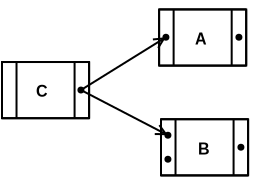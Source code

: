 <?xml version="1.0" encoding="UTF-8"?>
<dia:diagram xmlns:dia="http://www.lysator.liu.se/~alla/dia/"><dia:layer name="Background" visible="true"><dia:group><dia:group><dia:object type="Standard - Box" version="0" id="O0"><dia:attribute name="obj_pos"><dia:point val="11.305,6.361"/></dia:attribute><dia:attribute name="obj_bb"><dia:rectangle val="11.255,6.311;15.71,9.221"/></dia:attribute><dia:attribute name="elem_corner"><dia:point val="11.305,6.361"/></dia:attribute><dia:attribute name="elem_width"><dia:real val="4.355"/></dia:attribute><dia:attribute name="elem_height"><dia:real val="2.81"/></dia:attribute><dia:attribute name="show_background"><dia:boolean val="true"/></dia:attribute></dia:object><dia:object type="Standard - Line" version="0" id="O1"><dia:attribute name="obj_pos"><dia:point val="11.305,9.171"/></dia:attribute><dia:attribute name="obj_bb"><dia:rectangle val="11.255,9.121;15.71,9.221"/></dia:attribute><dia:attribute name="conn_endpoints"><dia:point val="11.305,9.171"/><dia:point val="15.66,9.171"/></dia:attribute><dia:attribute name="numcp"><dia:int val="11"/></dia:attribute><dia:connections><dia:connection handle="0" to="O0" connection="5"/><dia:connection handle="1" to="O0" connection="7"/></dia:connections></dia:object><dia:object type="Standard - Line" version="0" id="O2"><dia:attribute name="obj_pos"><dia:point val="11.305,6.361"/></dia:attribute><dia:attribute name="obj_bb"><dia:rectangle val="11.255,6.311;15.71,6.411"/></dia:attribute><dia:attribute name="conn_endpoints"><dia:point val="11.305,6.361"/><dia:point val="15.66,6.361"/></dia:attribute><dia:attribute name="numcp"><dia:int val="11"/></dia:attribute><dia:connections><dia:connection handle="0" to="O0" connection="0"/><dia:connection handle="1" to="O0" connection="2"/></dia:connections></dia:object><dia:object type="Standard - Line" version="0" id="O3"><dia:attribute name="obj_pos"><dia:point val="11.305,6.361"/></dia:attribute><dia:attribute name="obj_bb"><dia:rectangle val="11.255,6.311;11.355,9.221"/></dia:attribute><dia:attribute name="conn_endpoints"><dia:point val="11.305,6.361"/><dia:point val="11.305,9.171"/></dia:attribute><dia:attribute name="numcp"><dia:int val="1"/></dia:attribute><dia:connections><dia:connection handle="0" to="O0" connection="0"/><dia:connection handle="1" to="O0" connection="5"/></dia:connections></dia:object><dia:object type="Standard - Line" version="0" id="O4"><dia:attribute name="obj_pos"><dia:point val="14.934,6.361"/></dia:attribute><dia:attribute name="obj_bb"><dia:rectangle val="14.884,6.311;14.984,9.221"/></dia:attribute><dia:attribute name="conn_endpoints"><dia:point val="14.934,6.361"/><dia:point val="14.934,9.171"/></dia:attribute><dia:attribute name="numcp"><dia:int val="1"/></dia:attribute><dia:connections><dia:connection handle="0" to="O2" connection="9"/><dia:connection handle="1" to="O1" connection="9"/></dia:connections></dia:object><dia:object type="Standard - Line" version="0" id="O5"><dia:attribute name="obj_pos"><dia:point val="15.66,9.171"/></dia:attribute><dia:attribute name="obj_bb"><dia:rectangle val="15.61,6.311;15.71,9.221"/></dia:attribute><dia:attribute name="conn_endpoints"><dia:point val="15.66,9.171"/><dia:point val="15.66,6.361"/></dia:attribute><dia:attribute name="numcp"><dia:int val="1"/></dia:attribute><dia:connections><dia:connection handle="0" to="O0" connection="7"/><dia:connection handle="1" to="O0" connection="2"/></dia:connections></dia:object><dia:object type="Standard - Line" version="0" id="O6"><dia:attribute name="obj_pos"><dia:point val="12.031,6.361"/></dia:attribute><dia:attribute name="obj_bb"><dia:rectangle val="11.981,6.311;12.081,9.221"/></dia:attribute><dia:attribute name="conn_endpoints"><dia:point val="12.031,6.361"/><dia:point val="12.031,9.171"/></dia:attribute><dia:attribute name="numcp"><dia:int val="1"/></dia:attribute><dia:connections><dia:connection handle="0" to="O2" connection="1"/><dia:connection handle="1" to="O1" connection="1"/></dia:connections></dia:object></dia:group><dia:object type="Electric - connpoint" version="0" id="O7"><dia:attribute name="obj_pos"><dia:point val="13.555,6.011"/></dia:attribute><dia:attribute name="obj_bb"><dia:rectangle val="13.52,5.976;17.072,9.528"/></dia:attribute><dia:attribute name="elem_corner"><dia:point val="13.555,6.011"/></dia:attribute><dia:attribute name="elem_width"><dia:real val="3.482"/></dia:attribute><dia:attribute name="elem_height"><dia:real val="3.482"/></dia:attribute><dia:attribute name="show_background"><dia:boolean val="true"/></dia:attribute><dia:attribute name="flip_horizontal"><dia:boolean val="true"/></dia:attribute><dia:attribute name="flip_vertical"><dia:boolean val="true"/></dia:attribute><dia:attribute name="padding"><dia:real val="0.354"/></dia:attribute></dia:object><dia:object type="Electric - connpoint" version="0" id="O8"><dia:attribute name="obj_pos"><dia:point val="9.905,6.011"/></dia:attribute><dia:attribute name="obj_bb"><dia:rectangle val="9.87,5.976;13.422,9.528"/></dia:attribute><dia:attribute name="elem_corner"><dia:point val="9.905,6.011"/></dia:attribute><dia:attribute name="elem_width"><dia:real val="3.482"/></dia:attribute><dia:attribute name="elem_height"><dia:real val="3.482"/></dia:attribute><dia:attribute name="show_background"><dia:boolean val="true"/></dia:attribute><dia:attribute name="flip_horizontal"><dia:boolean val="true"/></dia:attribute><dia:attribute name="flip_vertical"><dia:boolean val="true"/></dia:attribute><dia:attribute name="padding"><dia:real val="0.354"/></dia:attribute></dia:object><dia:object type="Standard - Text" version="0" id="O9"><dia:attribute name="obj_pos"><dia:point val="13.1,8.111"/></dia:attribute><dia:attribute name="obj_bb"><dia:rectangle val="13.1,7.311;13.65,8.611"/></dia:attribute><dia:attribute name="text"><dia:composite type="text"><dia:attribute name="string"><dia:string>#A#</dia:string></dia:attribute><dia:attribute name="font"><dia:font family="arial" style="80" name="Helvetica-Bold"/></dia:attribute><dia:attribute name="height"><dia:real val="1"/></dia:attribute><dia:attribute name="pos"><dia:point val="13.1,8.111"/></dia:attribute><dia:attribute name="color"><dia:color val="#000000"/></dia:attribute><dia:attribute name="alignment"><dia:enum val="0"/></dia:attribute></dia:composite></dia:attribute></dia:object></dia:group><dia:group><dia:group><dia:object type="Standard - Box" version="0" id="O10"><dia:attribute name="obj_pos"><dia:point val="11.4,11.851"/></dia:attribute><dia:attribute name="obj_bb"><dia:rectangle val="11.35,11.801;15.805,14.711"/></dia:attribute><dia:attribute name="elem_corner"><dia:point val="11.4,11.851"/></dia:attribute><dia:attribute name="elem_width"><dia:real val="4.355"/></dia:attribute><dia:attribute name="elem_height"><dia:real val="2.81"/></dia:attribute><dia:attribute name="show_background"><dia:boolean val="true"/></dia:attribute></dia:object><dia:object type="Standard - Line" version="0" id="O11"><dia:attribute name="obj_pos"><dia:point val="11.4,14.661"/></dia:attribute><dia:attribute name="obj_bb"><dia:rectangle val="11.35,14.611;15.805,14.711"/></dia:attribute><dia:attribute name="conn_endpoints"><dia:point val="11.4,14.661"/><dia:point val="15.755,14.661"/></dia:attribute><dia:attribute name="numcp"><dia:int val="11"/></dia:attribute><dia:connections><dia:connection handle="0" to="O10" connection="5"/><dia:connection handle="1" to="O10" connection="7"/></dia:connections></dia:object><dia:object type="Standard - Line" version="0" id="O12"><dia:attribute name="obj_pos"><dia:point val="11.4,11.851"/></dia:attribute><dia:attribute name="obj_bb"><dia:rectangle val="11.35,11.801;15.805,11.901"/></dia:attribute><dia:attribute name="conn_endpoints"><dia:point val="11.4,11.851"/><dia:point val="15.755,11.851"/></dia:attribute><dia:attribute name="numcp"><dia:int val="11"/></dia:attribute><dia:connections><dia:connection handle="0" to="O10" connection="0"/><dia:connection handle="1" to="O10" connection="2"/></dia:connections></dia:object><dia:object type="Standard - Line" version="0" id="O13"><dia:attribute name="obj_pos"><dia:point val="11.4,11.851"/></dia:attribute><dia:attribute name="obj_bb"><dia:rectangle val="11.35,11.801;11.45,14.711"/></dia:attribute><dia:attribute name="conn_endpoints"><dia:point val="11.4,11.851"/><dia:point val="11.4,14.661"/></dia:attribute><dia:attribute name="numcp"><dia:int val="1"/></dia:attribute><dia:connections><dia:connection handle="0" to="O10" connection="0"/><dia:connection handle="1" to="O10" connection="5"/></dia:connections></dia:object><dia:object type="Standard - Line" version="0" id="O14"><dia:attribute name="obj_pos"><dia:point val="15.029,11.851"/></dia:attribute><dia:attribute name="obj_bb"><dia:rectangle val="14.979,11.801;15.079,14.711"/></dia:attribute><dia:attribute name="conn_endpoints"><dia:point val="15.029,11.851"/><dia:point val="15.029,14.661"/></dia:attribute><dia:attribute name="numcp"><dia:int val="1"/></dia:attribute><dia:connections><dia:connection handle="0" to="O12" connection="9"/><dia:connection handle="1" to="O11" connection="9"/></dia:connections></dia:object><dia:object type="Standard - Line" version="0" id="O15"><dia:attribute name="obj_pos"><dia:point val="15.755,14.661"/></dia:attribute><dia:attribute name="obj_bb"><dia:rectangle val="15.705,11.801;15.805,14.711"/></dia:attribute><dia:attribute name="conn_endpoints"><dia:point val="15.755,14.661"/><dia:point val="15.755,11.851"/></dia:attribute><dia:attribute name="numcp"><dia:int val="1"/></dia:attribute><dia:connections><dia:connection handle="0" to="O10" connection="7"/><dia:connection handle="1" to="O10" connection="2"/></dia:connections></dia:object><dia:object type="Standard - Line" version="0" id="O16"><dia:attribute name="obj_pos"><dia:point val="12.126,11.851"/></dia:attribute><dia:attribute name="obj_bb"><dia:rectangle val="12.076,11.801;12.176,14.711"/></dia:attribute><dia:attribute name="conn_endpoints"><dia:point val="12.126,11.851"/><dia:point val="12.126,14.661"/></dia:attribute><dia:attribute name="numcp"><dia:int val="1"/></dia:attribute><dia:connections><dia:connection handle="0" to="O12" connection="1"/><dia:connection handle="1" to="O11" connection="1"/></dia:connections></dia:object></dia:group><dia:object type="Electric - connpoint" version="0" id="O17"><dia:attribute name="obj_pos"><dia:point val="10.005,10.911"/></dia:attribute><dia:attribute name="obj_bb"><dia:rectangle val="9.97,10.876;13.522,14.428"/></dia:attribute><dia:attribute name="elem_corner"><dia:point val="10.005,10.911"/></dia:attribute><dia:attribute name="elem_width"><dia:real val="3.482"/></dia:attribute><dia:attribute name="elem_height"><dia:real val="3.482"/></dia:attribute><dia:attribute name="show_background"><dia:boolean val="true"/></dia:attribute><dia:attribute name="flip_horizontal"><dia:boolean val="true"/></dia:attribute><dia:attribute name="flip_vertical"><dia:boolean val="true"/></dia:attribute><dia:attribute name="padding"><dia:real val="0.354"/></dia:attribute></dia:object><dia:object type="Electric - connpoint" version="0" id="O18"><dia:attribute name="obj_pos"><dia:point val="10.005,12.111"/></dia:attribute><dia:attribute name="obj_bb"><dia:rectangle val="9.97,12.076;13.522,15.628"/></dia:attribute><dia:attribute name="elem_corner"><dia:point val="10.005,12.111"/></dia:attribute><dia:attribute name="elem_width"><dia:real val="3.482"/></dia:attribute><dia:attribute name="elem_height"><dia:real val="3.482"/></dia:attribute><dia:attribute name="show_background"><dia:boolean val="true"/></dia:attribute><dia:attribute name="flip_horizontal"><dia:boolean val="true"/></dia:attribute><dia:attribute name="flip_vertical"><dia:boolean val="true"/></dia:attribute><dia:attribute name="padding"><dia:real val="0.354"/></dia:attribute></dia:object><dia:object type="Electric - connpoint" version="0" id="O19"><dia:attribute name="obj_pos"><dia:point val="13.655,11.511"/></dia:attribute><dia:attribute name="obj_bb"><dia:rectangle val="13.62,11.476;17.172,15.028"/></dia:attribute><dia:attribute name="elem_corner"><dia:point val="13.655,11.511"/></dia:attribute><dia:attribute name="elem_width"><dia:real val="3.482"/></dia:attribute><dia:attribute name="elem_height"><dia:real val="3.482"/></dia:attribute><dia:attribute name="show_background"><dia:boolean val="true"/></dia:attribute><dia:attribute name="flip_horizontal"><dia:boolean val="true"/></dia:attribute><dia:attribute name="flip_vertical"><dia:boolean val="true"/></dia:attribute><dia:attribute name="padding"><dia:real val="0.354"/></dia:attribute></dia:object><dia:object type="Standard - Text" version="0" id="O20"><dia:attribute name="obj_pos"><dia:point val="13.25,13.611"/></dia:attribute><dia:attribute name="obj_bb"><dia:rectangle val="13.25,12.811;13.8,14.111"/></dia:attribute><dia:attribute name="text"><dia:composite type="text"><dia:attribute name="string"><dia:string>#B#</dia:string></dia:attribute><dia:attribute name="font"><dia:font family="arial" style="80" name="Helvetica-Bold"/></dia:attribute><dia:attribute name="height"><dia:real val="1"/></dia:attribute><dia:attribute name="pos"><dia:point val="13.25,13.611"/></dia:attribute><dia:attribute name="color"><dia:color val="#000000"/></dia:attribute><dia:attribute name="alignment"><dia:enum val="0"/></dia:attribute></dia:composite></dia:attribute></dia:object></dia:group><dia:group><dia:group><dia:object type="Standard - Box" version="0" id="O21"><dia:attribute name="obj_pos"><dia:point val="3.45,8.991"/></dia:attribute><dia:attribute name="obj_bb"><dia:rectangle val="3.4,8.941;7.855,11.851"/></dia:attribute><dia:attribute name="elem_corner"><dia:point val="3.45,8.991"/></dia:attribute><dia:attribute name="elem_width"><dia:real val="4.355"/></dia:attribute><dia:attribute name="elem_height"><dia:real val="2.81"/></dia:attribute><dia:attribute name="show_background"><dia:boolean val="true"/></dia:attribute></dia:object><dia:object type="Standard - Line" version="0" id="O22"><dia:attribute name="obj_pos"><dia:point val="3.45,11.801"/></dia:attribute><dia:attribute name="obj_bb"><dia:rectangle val="3.4,11.751;7.855,11.851"/></dia:attribute><dia:attribute name="conn_endpoints"><dia:point val="3.45,11.801"/><dia:point val="7.805,11.801"/></dia:attribute><dia:attribute name="numcp"><dia:int val="11"/></dia:attribute><dia:connections><dia:connection handle="0" to="O21" connection="5"/><dia:connection handle="1" to="O21" connection="7"/></dia:connections></dia:object><dia:object type="Standard - Line" version="0" id="O23"><dia:attribute name="obj_pos"><dia:point val="3.45,8.991"/></dia:attribute><dia:attribute name="obj_bb"><dia:rectangle val="3.4,8.941;7.855,9.041"/></dia:attribute><dia:attribute name="conn_endpoints"><dia:point val="3.45,8.991"/><dia:point val="7.805,8.991"/></dia:attribute><dia:attribute name="numcp"><dia:int val="11"/></dia:attribute><dia:connections><dia:connection handle="0" to="O21" connection="0"/><dia:connection handle="1" to="O21" connection="2"/></dia:connections></dia:object><dia:object type="Standard - Line" version="0" id="O24"><dia:attribute name="obj_pos"><dia:point val="3.45,8.991"/></dia:attribute><dia:attribute name="obj_bb"><dia:rectangle val="3.4,8.941;3.5,11.851"/></dia:attribute><dia:attribute name="conn_endpoints"><dia:point val="3.45,8.991"/><dia:point val="3.45,11.801"/></dia:attribute><dia:attribute name="numcp"><dia:int val="1"/></dia:attribute><dia:connections><dia:connection handle="0" to="O21" connection="0"/><dia:connection handle="1" to="O21" connection="5"/></dia:connections></dia:object><dia:object type="Standard - Line" version="0" id="O25"><dia:attribute name="obj_pos"><dia:point val="7.079,8.991"/></dia:attribute><dia:attribute name="obj_bb"><dia:rectangle val="7.029,8.941;7.129,11.851"/></dia:attribute><dia:attribute name="conn_endpoints"><dia:point val="7.079,8.991"/><dia:point val="7.079,11.801"/></dia:attribute><dia:attribute name="numcp"><dia:int val="1"/></dia:attribute><dia:connections><dia:connection handle="0" to="O23" connection="9"/><dia:connection handle="1" to="O22" connection="9"/></dia:connections></dia:object><dia:object type="Standard - Line" version="0" id="O26"><dia:attribute name="obj_pos"><dia:point val="7.805,11.801"/></dia:attribute><dia:attribute name="obj_bb"><dia:rectangle val="7.755,8.941;7.855,11.851"/></dia:attribute><dia:attribute name="conn_endpoints"><dia:point val="7.805,11.801"/><dia:point val="7.805,8.991"/></dia:attribute><dia:attribute name="numcp"><dia:int val="1"/></dia:attribute><dia:connections><dia:connection handle="0" to="O21" connection="7"/><dia:connection handle="1" to="O21" connection="2"/></dia:connections></dia:object><dia:object type="Standard - Line" version="0" id="O27"><dia:attribute name="obj_pos"><dia:point val="4.176,8.991"/></dia:attribute><dia:attribute name="obj_bb"><dia:rectangle val="4.126,8.941;4.226,11.851"/></dia:attribute><dia:attribute name="conn_endpoints"><dia:point val="4.176,8.991"/><dia:point val="4.176,11.801"/></dia:attribute><dia:attribute name="numcp"><dia:int val="1"/></dia:attribute><dia:connections><dia:connection handle="0" to="O23" connection="1"/><dia:connection handle="1" to="O22" connection="1"/></dia:connections></dia:object></dia:group><dia:object type="Electric - connpoint" version="0" id="O28"><dia:attribute name="obj_pos"><dia:point val="5.655,8.651"/></dia:attribute><dia:attribute name="obj_bb"><dia:rectangle val="5.62,8.616;9.172,12.168"/></dia:attribute><dia:attribute name="elem_corner"><dia:point val="5.655,8.651"/></dia:attribute><dia:attribute name="elem_width"><dia:real val="3.482"/></dia:attribute><dia:attribute name="elem_height"><dia:real val="3.482"/></dia:attribute><dia:attribute name="show_background"><dia:boolean val="true"/></dia:attribute><dia:attribute name="flip_horizontal"><dia:boolean val="true"/></dia:attribute><dia:attribute name="flip_vertical"><dia:boolean val="true"/></dia:attribute><dia:attribute name="padding"><dia:real val="0.354"/></dia:attribute></dia:object><dia:object type="Standard - Text" version="0" id="O29"><dia:attribute name="obj_pos"><dia:point val="5.155,10.731"/></dia:attribute><dia:attribute name="obj_bb"><dia:rectangle val="5.155,9.931;5.705,11.231"/></dia:attribute><dia:attribute name="text"><dia:composite type="text"><dia:attribute name="string"><dia:string>#C#</dia:string></dia:attribute><dia:attribute name="font"><dia:font family="arial" style="80" name="Helvetica-Bold"/></dia:attribute><dia:attribute name="height"><dia:real val="1"/></dia:attribute><dia:attribute name="pos"><dia:point val="5.155,10.731"/></dia:attribute><dia:attribute name="color"><dia:color val="#000000"/></dia:attribute><dia:attribute name="alignment"><dia:enum val="0"/></dia:attribute></dia:composite></dia:attribute></dia:object></dia:group><dia:object type="Standard - Line" version="0" id="O30"><dia:attribute name="obj_pos"><dia:point val="7.396,10.392"/></dia:attribute><dia:attribute name="obj_bb"><dia:rectangle val="7.327,7.301;11.952,10.461"/></dia:attribute><dia:attribute name="conn_endpoints"><dia:point val="7.396,10.392"/><dia:point val="11.646,7.752"/></dia:attribute><dia:attribute name="numcp"><dia:int val="1"/></dia:attribute><dia:attribute name="end_arrow"><dia:enum val="1"/></dia:attribute><dia:attribute name="end_arrow_length"><dia:real val="0.5"/></dia:attribute><dia:attribute name="end_arrow_width"><dia:real val="0.5"/></dia:attribute><dia:connections><dia:connection handle="0" to="O28" connection="0"/><dia:connection handle="1" to="O8" connection="0"/></dia:connections></dia:object><dia:object type="Standard - Line" version="0" id="O31"><dia:attribute name="obj_pos"><dia:point val="7.396,10.392"/></dia:attribute><dia:attribute name="obj_bb"><dia:rectangle val="7.328,10.325;12.021,13.119"/></dia:attribute><dia:attribute name="conn_endpoints"><dia:point val="7.396,10.392"/><dia:point val="11.746,12.652"/></dia:attribute><dia:attribute name="numcp"><dia:int val="1"/></dia:attribute><dia:attribute name="end_arrow"><dia:enum val="1"/></dia:attribute><dia:attribute name="end_arrow_length"><dia:real val="0.5"/></dia:attribute><dia:attribute name="end_arrow_width"><dia:real val="0.5"/></dia:attribute><dia:connections><dia:connection handle="0" to="O28" connection="0"/><dia:connection handle="1" to="O17" connection="0"/></dia:connections></dia:object></dia:layer></dia:diagram>
